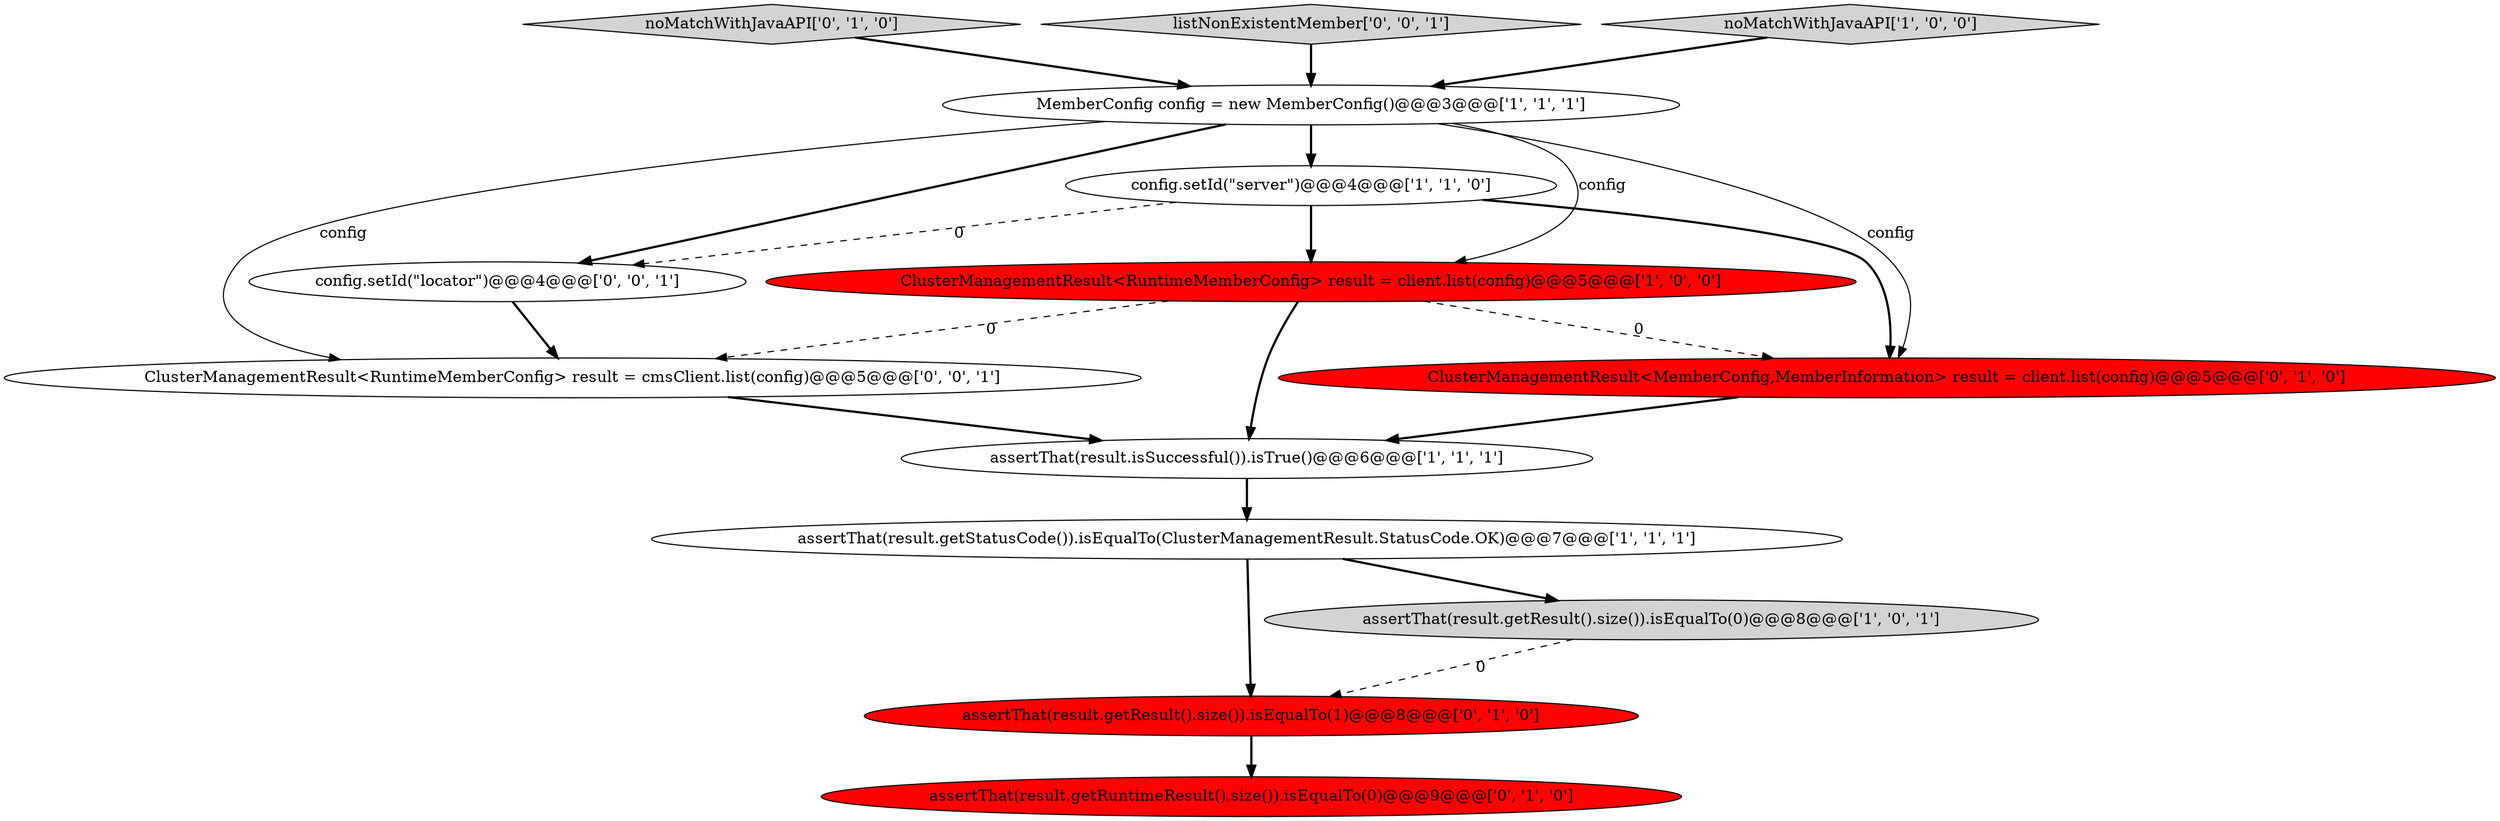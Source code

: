 digraph {
7 [style = filled, label = "noMatchWithJavaAPI['0', '1', '0']", fillcolor = lightgray, shape = diamond image = "AAA0AAABBB2BBB"];
1 [style = filled, label = "assertThat(result.getStatusCode()).isEqualTo(ClusterManagementResult.StatusCode.OK)@@@7@@@['1', '1', '1']", fillcolor = white, shape = ellipse image = "AAA0AAABBB1BBB"];
2 [style = filled, label = "MemberConfig config = new MemberConfig()@@@3@@@['1', '1', '1']", fillcolor = white, shape = ellipse image = "AAA0AAABBB1BBB"];
6 [style = filled, label = "assertThat(result.getResult().size()).isEqualTo(0)@@@8@@@['1', '0', '1']", fillcolor = lightgray, shape = ellipse image = "AAA0AAABBB1BBB"];
13 [style = filled, label = "listNonExistentMember['0', '0', '1']", fillcolor = lightgray, shape = diamond image = "AAA0AAABBB3BBB"];
8 [style = filled, label = "assertThat(result.getResult().size()).isEqualTo(1)@@@8@@@['0', '1', '0']", fillcolor = red, shape = ellipse image = "AAA1AAABBB2BBB"];
5 [style = filled, label = "config.setId(\"server\")@@@4@@@['1', '1', '0']", fillcolor = white, shape = ellipse image = "AAA0AAABBB1BBB"];
0 [style = filled, label = "assertThat(result.isSuccessful()).isTrue()@@@6@@@['1', '1', '1']", fillcolor = white, shape = ellipse image = "AAA0AAABBB1BBB"];
10 [style = filled, label = "assertThat(result.getRuntimeResult().size()).isEqualTo(0)@@@9@@@['0', '1', '0']", fillcolor = red, shape = ellipse image = "AAA1AAABBB2BBB"];
12 [style = filled, label = "ClusterManagementResult<RuntimeMemberConfig> result = cmsClient.list(config)@@@5@@@['0', '0', '1']", fillcolor = white, shape = ellipse image = "AAA0AAABBB3BBB"];
9 [style = filled, label = "ClusterManagementResult<MemberConfig,MemberInformation> result = client.list(config)@@@5@@@['0', '1', '0']", fillcolor = red, shape = ellipse image = "AAA1AAABBB2BBB"];
11 [style = filled, label = "config.setId(\"locator\")@@@4@@@['0', '0', '1']", fillcolor = white, shape = ellipse image = "AAA0AAABBB3BBB"];
4 [style = filled, label = "ClusterManagementResult<RuntimeMemberConfig> result = client.list(config)@@@5@@@['1', '0', '0']", fillcolor = red, shape = ellipse image = "AAA1AAABBB1BBB"];
3 [style = filled, label = "noMatchWithJavaAPI['1', '0', '0']", fillcolor = lightgray, shape = diamond image = "AAA0AAABBB1BBB"];
8->10 [style = bold, label=""];
6->8 [style = dashed, label="0"];
2->9 [style = solid, label="config"];
1->8 [style = bold, label=""];
9->0 [style = bold, label=""];
5->9 [style = bold, label=""];
2->12 [style = solid, label="config"];
11->12 [style = bold, label=""];
12->0 [style = bold, label=""];
4->0 [style = bold, label=""];
4->12 [style = dashed, label="0"];
4->9 [style = dashed, label="0"];
1->6 [style = bold, label=""];
3->2 [style = bold, label=""];
5->11 [style = dashed, label="0"];
7->2 [style = bold, label=""];
0->1 [style = bold, label=""];
5->4 [style = bold, label=""];
2->4 [style = solid, label="config"];
2->11 [style = bold, label=""];
2->5 [style = bold, label=""];
13->2 [style = bold, label=""];
}
